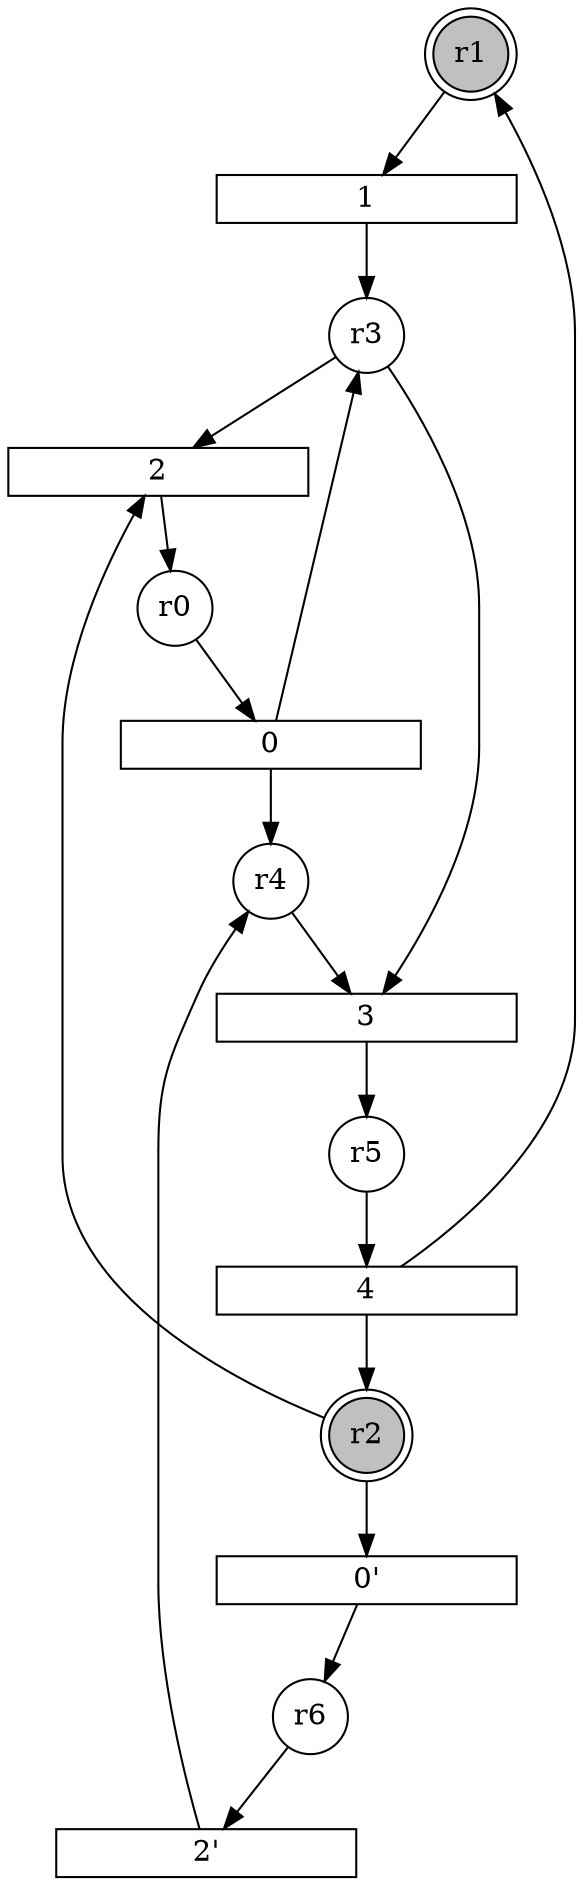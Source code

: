 digraph input14_PN{
subgraph initial_place {
	node [shape=doublecircle,fixedsize=true, fixedsize = 2, color = black, fillcolor = gray, style = filled];
	r1;
	r2;
}
subgraph place {     
	node [shape=circle,fixedsize=true, fixedsize = 2];
	r6;
	r3;
	r4;
	r0;
	r5;
}
subgraph transitions {
	node [shape=rect,height=0.2,width=2, forcelabels = false];
	5 [label = "0'"];
	6 [label = "2'"];
	0;
	1;
	2;
	3;
	4;
}
	r0 -> 0;
	r1 -> 1;
	r2 -> 2;
	r3 -> 2;
	r3 -> 3;
	r4 -> 3;
	r5 -> 4;
	r2 -> 5;
	r6 -> 6;
	0 -> r3;
	0 -> r4;
	1 -> r3;
	2 -> r0;
	3 -> r5;
	4 -> r1;
	4 -> r2;
	5 -> r6;
	6 -> r4;
}